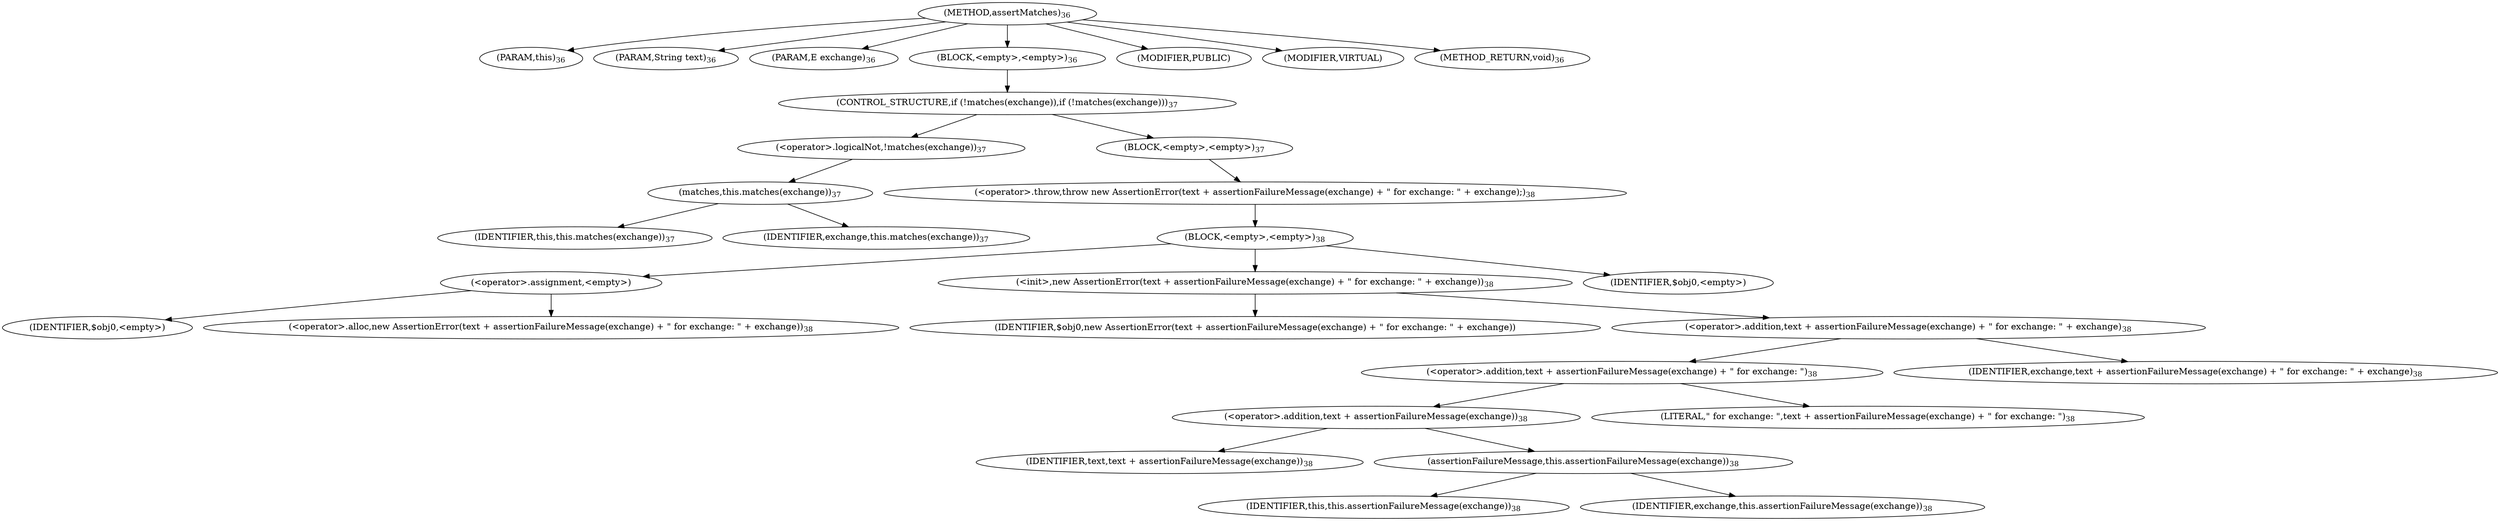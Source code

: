 digraph "assertMatches" {  
"40" [label = <(METHOD,assertMatches)<SUB>36</SUB>> ]
"7" [label = <(PARAM,this)<SUB>36</SUB>> ]
"41" [label = <(PARAM,String text)<SUB>36</SUB>> ]
"42" [label = <(PARAM,E exchange)<SUB>36</SUB>> ]
"43" [label = <(BLOCK,&lt;empty&gt;,&lt;empty&gt;)<SUB>36</SUB>> ]
"44" [label = <(CONTROL_STRUCTURE,if (!matches(exchange)),if (!matches(exchange)))<SUB>37</SUB>> ]
"45" [label = <(&lt;operator&gt;.logicalNot,!matches(exchange))<SUB>37</SUB>> ]
"46" [label = <(matches,this.matches(exchange))<SUB>37</SUB>> ]
"6" [label = <(IDENTIFIER,this,this.matches(exchange))<SUB>37</SUB>> ]
"47" [label = <(IDENTIFIER,exchange,this.matches(exchange))<SUB>37</SUB>> ]
"48" [label = <(BLOCK,&lt;empty&gt;,&lt;empty&gt;)<SUB>37</SUB>> ]
"49" [label = <(&lt;operator&gt;.throw,throw new AssertionError(text + assertionFailureMessage(exchange) + &quot; for exchange: &quot; + exchange);)<SUB>38</SUB>> ]
"50" [label = <(BLOCK,&lt;empty&gt;,&lt;empty&gt;)<SUB>38</SUB>> ]
"51" [label = <(&lt;operator&gt;.assignment,&lt;empty&gt;)> ]
"52" [label = <(IDENTIFIER,$obj0,&lt;empty&gt;)> ]
"53" [label = <(&lt;operator&gt;.alloc,new AssertionError(text + assertionFailureMessage(exchange) + &quot; for exchange: &quot; + exchange))<SUB>38</SUB>> ]
"54" [label = <(&lt;init&gt;,new AssertionError(text + assertionFailureMessage(exchange) + &quot; for exchange: &quot; + exchange))<SUB>38</SUB>> ]
"55" [label = <(IDENTIFIER,$obj0,new AssertionError(text + assertionFailureMessage(exchange) + &quot; for exchange: &quot; + exchange))> ]
"56" [label = <(&lt;operator&gt;.addition,text + assertionFailureMessage(exchange) + &quot; for exchange: &quot; + exchange)<SUB>38</SUB>> ]
"57" [label = <(&lt;operator&gt;.addition,text + assertionFailureMessage(exchange) + &quot; for exchange: &quot;)<SUB>38</SUB>> ]
"58" [label = <(&lt;operator&gt;.addition,text + assertionFailureMessage(exchange))<SUB>38</SUB>> ]
"59" [label = <(IDENTIFIER,text,text + assertionFailureMessage(exchange))<SUB>38</SUB>> ]
"60" [label = <(assertionFailureMessage,this.assertionFailureMessage(exchange))<SUB>38</SUB>> ]
"8" [label = <(IDENTIFIER,this,this.assertionFailureMessage(exchange))<SUB>38</SUB>> ]
"61" [label = <(IDENTIFIER,exchange,this.assertionFailureMessage(exchange))<SUB>38</SUB>> ]
"62" [label = <(LITERAL,&quot; for exchange: &quot;,text + assertionFailureMessage(exchange) + &quot; for exchange: &quot;)<SUB>38</SUB>> ]
"63" [label = <(IDENTIFIER,exchange,text + assertionFailureMessage(exchange) + &quot; for exchange: &quot; + exchange)<SUB>38</SUB>> ]
"64" [label = <(IDENTIFIER,$obj0,&lt;empty&gt;)> ]
"65" [label = <(MODIFIER,PUBLIC)> ]
"66" [label = <(MODIFIER,VIRTUAL)> ]
"67" [label = <(METHOD_RETURN,void)<SUB>36</SUB>> ]
  "40" -> "7" 
  "40" -> "41" 
  "40" -> "42" 
  "40" -> "43" 
  "40" -> "65" 
  "40" -> "66" 
  "40" -> "67" 
  "43" -> "44" 
  "44" -> "45" 
  "44" -> "48" 
  "45" -> "46" 
  "46" -> "6" 
  "46" -> "47" 
  "48" -> "49" 
  "49" -> "50" 
  "50" -> "51" 
  "50" -> "54" 
  "50" -> "64" 
  "51" -> "52" 
  "51" -> "53" 
  "54" -> "55" 
  "54" -> "56" 
  "56" -> "57" 
  "56" -> "63" 
  "57" -> "58" 
  "57" -> "62" 
  "58" -> "59" 
  "58" -> "60" 
  "60" -> "8" 
  "60" -> "61" 
}
